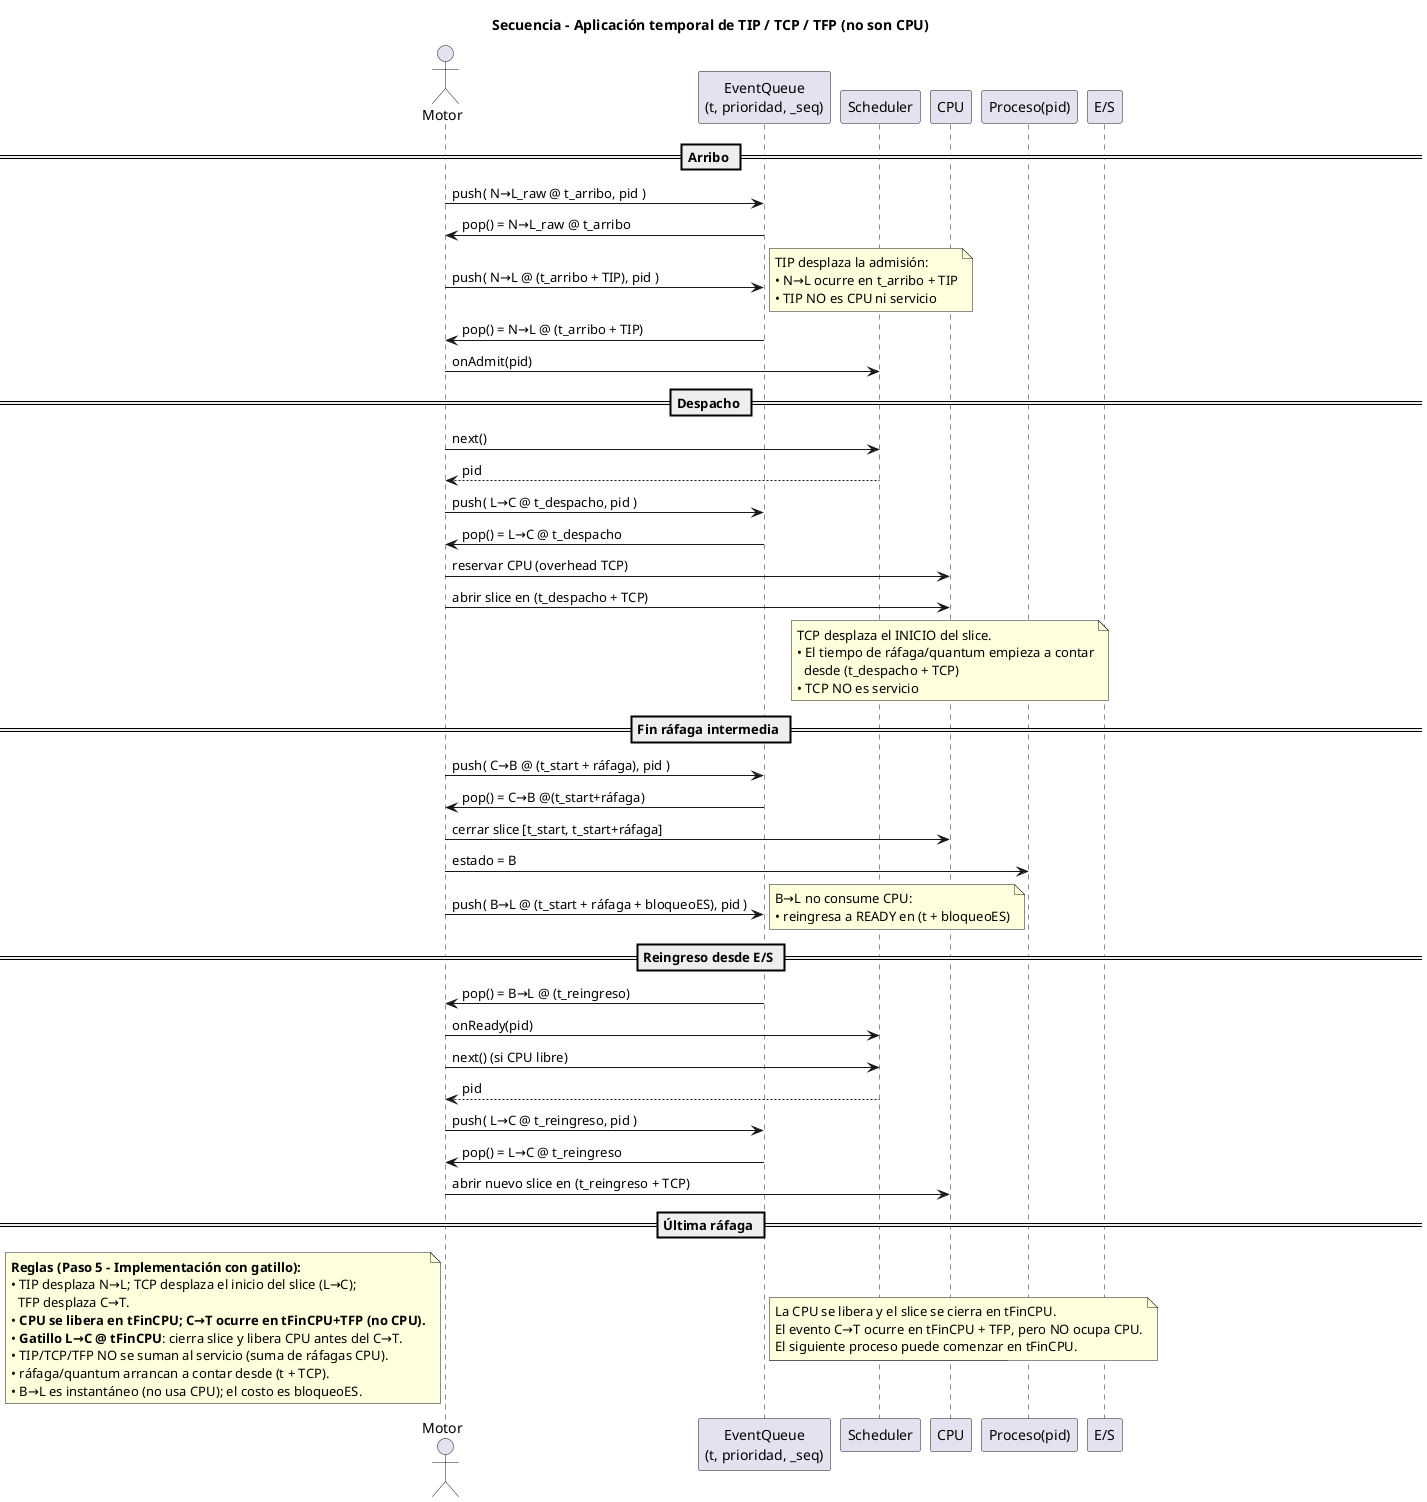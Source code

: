 @startuml 05-secuencia-costos
title Secuencia – Aplicación temporal de TIP / TCP / TFP (no son CPU)

actor "Motor" as ENG
participant "EventQueue\n(t, prioridad, _seq)" as EQ
participant "Scheduler" as SCH
participant "CPU" as CPU
participant "Proceso(pid)" as P
participant "E/S" as IO

' ===== Arribo y Admisión con TIP =====
== Arribo ==
ENG -> EQ : push( N→L_raw @ t_arribo, pid )

EQ -> ENG : pop() = N→L_raw @ t_arribo
ENG -> EQ : push( N→L @ (t_arribo + TIP), pid )
note right
  TIP desplaza la admisión:
  • N→L ocurre en t_arribo + TIP
  • TIP NO es CPU ni servicio
end note

EQ -> ENG : pop() = N→L @ (t_arribo + TIP)
ENG -> SCH : onAdmit(pid)

' ===== Despacho con TCP =====
== Despacho ==
ENG -> SCH : next()
SCH --> ENG : pid
ENG -> EQ : push( L→C @ t_despacho, pid )

EQ -> ENG : pop() = L→C @ t_despacho
ENG -> CPU : reservar CPU (overhead TCP)
ENG -> CPU : abrir slice en (t_despacho + TCP)
note over CPU
  TCP desplaza el INICIO del slice.
  • El tiempo de ráfaga/quantum empieza a contar
    desde (t_despacho + TCP)
  • TCP NO es servicio
end note

' ===== Fin de ráfaga intermedia (sin TFP) =====
== Fin ráfaga intermedia ==
ENG -> EQ : push( C→B @ (t_start + ráfaga), pid )
EQ -> ENG : pop() = C→B @(t_start+ráfaga)
ENG -> CPU : cerrar slice [t_start, t_start+ráfaga]
ENG -> P : estado = B
ENG -> EQ : push( B→L @ (t_start + ráfaga + bloqueoES), pid )
note right
  B→L no consume CPU:
  • reingresa a READY en (t + bloqueoES)
end note

' ===== Reingreso y nuevo despacho (TCP nuevamente) =====
== Reingreso desde E/S ==
EQ -> ENG : pop() = B→L @ (t_reingreso)
ENG -> SCH : onReady(pid)
ENG -> SCH : next() (si CPU libre)
SCH --> ENG : pid
ENG -> EQ : push( L→C @ t_reingreso, pid )

EQ -> ENG : pop() = L→C @ t_reingreso
ENG -> CPU : abrir nuevo slice en (t_reingreso + TCP)

' ===== Fin TOTAL de proceso con TFP =====
== Última ráfaga ==
ENG -> EQ : push( C→T @ (t_start2 + ráfaga_final + TFP), pid )
note right
  TFP desplaza el CIERRE del proceso:
  • C→T ocurre en fin_ráfaga + TFP
  • TFP NO es CPU ni servicio
end note

note right
  La CPU se libera y el slice se cierra en tFinCPU.
  El evento C→T ocurre en tFinCPU + TFP, pero NO ocupa CPU.
  El siguiente proceso puede comenzar en tFinCPU.
end note

' ===== Recordatorios =====
note bottom
  **Reglas (Paso 5 - Implementación con gatillo):**
  • TIP desplaza N→L; TCP desplaza el inicio del slice (L→C);
    TFP desplaza C→T.
  • **CPU se libera en tFinCPU; C→T ocurre en tFinCPU+TFP (no CPU).**
  • **Gatillo L→C @ tFinCPU**: cierra slice y libera CPU antes del C→T.
  • TIP/TCP/TFP NO se suman al servicio (suma de ráfagas CPU).
  • ráfaga/quantum arrancan a contar desde (t + TCP).
  • B→L es instantáneo (no usa CPU); el costo es bloqueoES.
end note
@enduml
